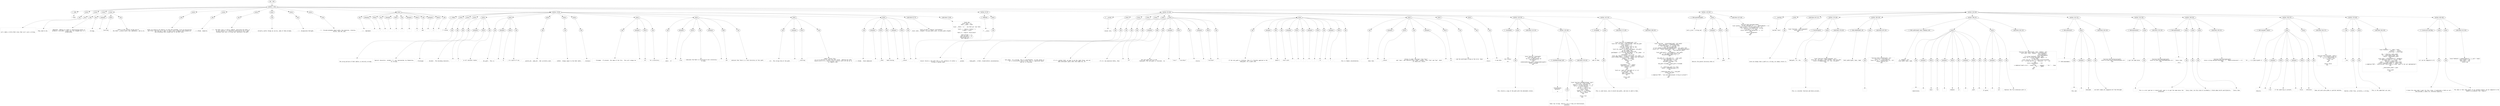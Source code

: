 digraph lpegNode {

node [fontname=Helvetica]
edge [style=dashed]

doc_0 [label="doc - 440"]


doc_0 -> { section_1}
{rank=same; section_1}

section_1 [label="section: 1-262"]


// END RANK doc_0

section_1 -> { header_2 prose_3 prose_4 prose_5 prose_6 prose_7 prose_8 prose_9 prose_10 prose_11 prose_12 prose_13 section_14 section_15 section_16 section_17 section_18}
{rank=same; header_2 prose_3 prose_4 prose_5 prose_6 prose_7 prose_8 prose_9 prose_10 prose_11 prose_12 prose_13 section_14 section_15 section_16 section_17 section_18}

header_2 [label="1 : Path"]

prose_3 [label="prose"]

prose_4 [label="prose"]

prose_5 [label="prose"]

prose_6 [label="prose"]

prose_7 [label="prose"]

prose_8 [label="prose"]

prose_9 [label="prose"]

prose_10 [label="prose"]

prose_11 [label="prose"]

prose_12 [label="prose"]

prose_13 [label="prose"]

section_14 [label="section: 35-90"]

section_15 [label="section: 91-93"]

section_16 [label="section: 94-166"]

section_17 [label="section: 243-262"]

section_18 [label="section: 263-404"]


// END RANK section_1

header_2 -> leaf_19
leaf_19  [color=Gray,shape=rectangle,fontname=Inconsolata,label="* Path"]
// END RANK header_2

prose_3 -> { raw_20}
{rank=same; raw_20}

raw_20 [label="raw"]


// END RANK prose_3

raw_20 -> leaf_21
leaf_21  [color=Gray,shape=rectangle,fontname=Inconsolata,label="


Let's make a little Path class that isn't just a string.
"]
// END RANK raw_20

prose_4 -> { raw_22}
{rank=same; raw_22}

raw_22 [label="raw"]


// END RANK prose_4

raw_22 -> leaf_23
leaf_23  [color=Gray,shape=rectangle,fontname=Inconsolata,label="
They need to be:
"]
// END RANK raw_22

prose_5 -> { raw_24}
{rank=same; raw_24}

raw_24 [label="raw"]


// END RANK prose_5

raw_24 -> leaf_25
leaf_25  [color=Gray,shape=rectangle,fontname=Inconsolata,label="
-  Immutable. Adding to a path or substituting within it
   produces a new path; a path can't be changed once it's
   established.
"]
// END RANK raw_24

prose_6 -> { raw_26 prespace_27 literal_28 raw_29}
{rank=same; raw_26 prespace_27 literal_28 raw_29}

raw_26 [label="raw"]

prespace_27 [label="prespace"]

literal_28 [label="literal"]

raw_29 [label="raw"]


// END RANK prose_6

raw_26 -> leaf_30
leaf_30  [color=Gray,shape=rectangle,fontname=Inconsolata,label="
-  Stringy. "]
// END RANK raw_26

prespace_27 -> leaf_31
leaf_31  [color=Gray,shape=rectangle,fontname=Inconsolata,label=" "]
// END RANK prespace_27

literal_28 -> leaf_32
leaf_32  [color=Gray,shape=rectangle,fontname=Inconsolata,label="tostring"]
// END RANK literal_28

raw_29 -> leaf_33
leaf_33  [color=Gray,shape=rectangle,fontname=Inconsolata,label=" gives us the literal string rep of
   the Path, __concat works (but immutably), and so on.
"]
// END RANK raw_29

prose_7 -> { raw_34}
{rank=same; raw_34}

raw_34 [label="raw"]


// END RANK prose_7

raw_34 -> leaf_35
leaf_35  [color=Gray,shape=rectangle,fontname=Inconsolata,label="
Paths are going to be heavily re-used and extended, first by Directories
and Files, and then we'll want to take a pass a making them grammatical
and extending their properties to the URI class.
"]
// END RANK raw_34

prose_8 -> { raw_36}
{rank=same; raw_36}

raw_36 [label="raw"]


// END RANK prose_8

raw_36 -> leaf_37
leaf_37  [color=Gray,shape=rectangle,fontname=Inconsolata,label="
- [ ] #Todo  Simplify
"]
// END RANK raw_36

prose_9 -> { raw_38}
{rank=same; raw_38}

raw_38 [label="raw"]


// END RANK prose_9

raw_38 -> leaf_39
leaf_39  [color=Gray,shape=rectangle,fontname=Inconsolata,label="
  - [ ]  The Path class is overly complex. Splitting the paths is
         an anti-pattern; it should be refactored to be a light
         holding class over a string that represents the path.
"]
// END RANK raw_38

prose_10 -> { raw_40}
{rank=same; raw_40}

raw_40 [label="raw"]


// END RANK prose_10

raw_40 -> leaf_41
leaf_41  [color=Gray,shape=rectangle,fontname=Inconsolata,label="
         Actually useful things we can do, some of them already:
"]
// END RANK raw_40

prose_11 -> { raw_42}
{rank=same; raw_42}

raw_42 [label="raw"]


// END RANK prose_11

raw_42 -> leaf_43
leaf_43  [color=Gray,shape=rectangle,fontname=Inconsolata,label="
    - [ ]  Encapsulate Penlight.
"]
// END RANK raw_42

prose_12 -> { raw_44}
{rank=same; raw_44}

raw_44 [label="raw"]


// END RANK prose_12

raw_44 -> leaf_45
leaf_45  [color=Gray,shape=rectangle,fontname=Inconsolata,label="
    - [ ]  Provide metadata about paths like absolute, relative,
           exists, and the like.
"]
// END RANK raw_44

prose_13 -> { raw_46 prespace_47 literal_48 raw_49 prespace_50 literal_51 raw_52 prespace_53 literal_54 raw_55 prespace_56 literal_57 raw_58}
{rank=same; raw_46 prespace_47 literal_48 raw_49 prespace_50 literal_51 raw_52 prespace_53 literal_54 raw_55 prespace_56 literal_57 raw_58}

raw_46 [label="raw"]

prespace_47 [label="prespace"]

literal_48 [label="literal"]

raw_49 [label="raw"]

prespace_50 [label="prespace"]

literal_51 [label="literal"]

raw_52 [label="raw"]

prespace_53 [label="prespace"]

literal_54 [label="literal"]

raw_55 [label="raw"]

prespace_56 [label="prespace"]

literal_57 [label="literal"]

raw_58 [label="raw"]


// END RANK prose_13

raw_46 -> leaf_59
leaf_59  [color=Gray,shape=rectangle,fontname=Inconsolata,label="
    - [ ]  Implement"]
// END RANK raw_46

prespace_47 -> leaf_60
leaf_60  [color=Gray,shape=rectangle,fontname=Inconsolata,label=" "]
// END RANK prespace_47

literal_48 -> leaf_61
leaf_61  [color=Gray,shape=rectangle,fontname=Inconsolata,label="*"]
// END RANK literal_48

raw_49 -> leaf_62
leaf_62  [color=Gray,shape=rectangle,fontname=Inconsolata,label="."]
// END RANK raw_49

prespace_50 -> leaf_63
leaf_63  [color=Gray,shape=rectangle,fontname=Inconsolata,label=" "]
// END RANK prespace_50

literal_51 -> leaf_64
leaf_64  [color=Gray,shape=rectangle,fontname=Inconsolata,label="~"]
// END RANK literal_51

raw_52 -> leaf_65
leaf_65  [color=Gray,shape=rectangle,fontname=Inconsolata,label=","]
// END RANK raw_52

prespace_53 -> leaf_66
leaf_66  [color=Gray,shape=rectangle,fontname=Inconsolata,label=" "]
// END RANK prespace_53

literal_54 -> leaf_67
leaf_67  [color=Gray,shape=rectangle,fontname=Inconsolata,label="./"]
// END RANK literal_54

raw_55 -> leaf_68
leaf_68  [color=Gray,shape=rectangle,fontname=Inconsolata,label=" and"]
// END RANK raw_55

prespace_56 -> leaf_69
leaf_69  [color=Gray,shape=rectangle,fontname=Inconsolata,label=" "]
// END RANK prespace_56

literal_57 -> leaf_70
leaf_70  [color=Gray,shape=rectangle,fontname=Inconsolata,label="../"]
// END RANK literal_57

raw_58 -> leaf_71
leaf_71  [color=Gray,shape=rectangle,fontname=Inconsolata,label=".

"]
// END RANK raw_58

section_14 -> { header_72 prose_73 prose_74 prose_75 prose_76 prose_77 prose_78 prose_79 prose_80 prose_81 prose_82 prose_83 prose_84 codeblock_85 codeblock_86}
{rank=same; header_72 prose_73 prose_74 prose_75 prose_76 prose_77 prose_78 prose_79 prose_80 prose_81 prose_82 prose_83 prose_84 codeblock_85 codeblock_86}

header_72 [label="2 : Fields"]

prose_73 [label="prose"]

prose_74 [label="prose"]

prose_75 [label="prose"]

prose_76 [label="prose"]

prose_77 [label="prose"]

prose_78 [label="prose"]

prose_79 [label="prose"]

prose_80 [label="prose"]

prose_81 [label="prose"]

prose_82 [label="prose"]

prose_83 [label="prose"]

prose_84 [label="prose"]

codeblock_85 [label="code block 67-70"]

codeblock_86 [label="code block 72-88"]


// END RANK section_14

header_72 -> leaf_87
leaf_87  [color=Gray,shape=rectangle,fontname=Inconsolata,label="** Fields"]
// END RANK header_72

prose_73 -> { raw_88}
{rank=same; raw_88}

raw_88 [label="raw"]


// END RANK prose_73

raw_88 -> leaf_89
leaf_89  [color=Gray,shape=rectangle,fontname=Inconsolata,label="

The array portion of Path tables is entirely strings.
"]
// END RANK raw_88

prose_74 -> { raw_90}
{rank=same; raw_90}

raw_90 [label="raw"]


// END RANK prose_74

raw_90 -> leaf_91
leaf_91  [color=Gray,shape=rectangle,fontname=Inconsolata,label="
Special characters, notably \"/\", are represented, by themselves,
as strings.
"]
// END RANK raw_90

prose_75 -> { raw_92}
{rank=same; raw_92}

raw_92 [label="raw"]


// END RANK prose_75

raw_92 -> leaf_93
leaf_93  [color=Gray,shape=rectangle,fontname=Inconsolata,label="
- Prototype
"]
// END RANK raw_92

prose_76 -> { raw_94 prespace_95 literal_96 raw_97}
{rank=same; raw_94 prespace_95 literal_96 raw_97}

raw_94 [label="raw"]

prespace_95 [label="prespace"]

literal_96 [label="literal"]

raw_97 [label="raw"]


// END RANK prose_76

raw_94 -> leaf_98
leaf_98  [color=Gray,shape=rectangle,fontname=Inconsolata,label="
  -  divider:  The dividing character,"]
// END RANK raw_94

prespace_95 -> leaf_99
leaf_99  [color=Gray,shape=rectangle,fontname=Inconsolata,label=" "]
// END RANK prespace_95

literal_96 -> leaf_100
leaf_100  [color=Gray,shape=rectangle,fontname=Inconsolata,label="/"]
// END RANK literal_96

raw_97 -> leaf_101
leaf_101  [color=Gray,shape=rectangle,fontname=Inconsolata,label=" in all sensible realms.
"]
// END RANK raw_97

prose_77 -> { raw_102 prespace_103 literal_104 raw_105}
{rank=same; raw_102 prespace_103 literal_104 raw_105}

raw_102 [label="raw"]

prespace_103 [label="prespace"]

literal_104 [label="literal"]

raw_105 [label="raw"]


// END RANK prose_77

raw_102 -> leaf_106
leaf_106  [color=Gray,shape=rectangle,fontname=Inconsolata,label="
  -  div_patt:  This is"]
// END RANK raw_102

prespace_103 -> leaf_107
leaf_107  [color=Gray,shape=rectangle,fontname=Inconsolata,label=" "]
// END RANK prespace_103

literal_104 -> leaf_108
leaf_108  [color=Gray,shape=rectangle,fontname=Inconsolata,label="%/"]
// END RANK literal_104

raw_105 -> leaf_109
leaf_109  [color=Gray,shape=rectangle,fontname=Inconsolata,label=", in a quirk of Lua.
"]
// END RANK raw_105

prose_78 -> { raw_110}
{rank=same; raw_110}

raw_110 [label="raw"]


// END RANK prose_78

raw_110 -> leaf_111
leaf_111  [color=Gray,shape=rectangle,fontname=Inconsolata,label="
  -  parent_dir, same_dir:  Not currently used.
"]
// END RANK raw_110

prose_79 -> { raw_112}
{rank=same; raw_112}

raw_112 [label="raw"]


// END RANK prose_79

raw_112 -> leaf_113
leaf_113  [color=Gray,shape=rectangle,fontname=Inconsolata,label="
  -  isPath:  Always equal to the Path table.
"]
// END RANK raw_112

prose_80 -> { raw_114}
{rank=same; raw_114}

raw_114 [label="raw"]


// END RANK prose_80

raw_114 -> leaf_115
leaf_115  [color=Gray,shape=rectangle,fontname=Inconsolata,label="
- Instance
"]
// END RANK raw_114

prose_81 -> { raw_116 prespace_117 literal_118 raw_119}
{rank=same; raw_116 prespace_117 literal_118 raw_119}

raw_116 [label="raw"]

prespace_117 [label="prespace"]

literal_118 [label="literal"]

raw_119 [label="raw"]


// END RANK prose_81

raw_116 -> leaf_120
leaf_120  [color=Gray,shape=rectangle,fontname=Inconsolata,label="
  -  filename:  If present, the name of the file.  This will always be
               "]
// END RANK raw_116

prespace_117 -> leaf_121
leaf_121  [color=Gray,shape=rectangle,fontname=Inconsolata,label=" "]
// END RANK prespace_117

literal_118 -> leaf_122
leaf_122  [color=Gray,shape=rectangle,fontname=Inconsolata,label="nil"]
// END RANK literal_118

raw_119 -> leaf_123
leaf_123  [color=Gray,shape=rectangle,fontname=Inconsolata,label=" for a directory.
"]
// END RANK raw_119

prose_82 -> { raw_124 prespace_125 literal_126 raw_127 prespace_128 bold_129 raw_130}
{rank=same; raw_124 prespace_125 literal_126 raw_127 prespace_128 bold_129 raw_130}

raw_124 [label="raw"]

prespace_125 [label="prespace"]

literal_126 [label="literal"]

raw_127 [label="raw"]

prespace_128 [label="prespace"]

bold_129 [label="bold"]

raw_130 [label="raw"]


// END RANK prose_82

raw_124 -> leaf_131
leaf_131  [color=Gray,shape=rectangle,fontname=Inconsolata,label="
  -  isDir:  If"]
// END RANK raw_124

prespace_125 -> leaf_132
leaf_132  [color=Gray,shape=rectangle,fontname=Inconsolata,label=" "]
// END RANK prespace_125

literal_126 -> leaf_133
leaf_133  [color=Gray,shape=rectangle,fontname=Inconsolata,label="true"]
// END RANK literal_126

raw_127 -> leaf_134
leaf_134  [color=Gray,shape=rectangle,fontname=Inconsolata,label=", indicates the Path is structured to be a directory.
        It does"]
// END RANK raw_127

prespace_128 -> leaf_135
leaf_135  [color=Gray,shape=rectangle,fontname=Inconsolata,label=" "]
// END RANK prespace_128

bold_129 -> leaf_136
leaf_136  [color=Gray,shape=rectangle,fontname=Inconsolata,label="not"]
// END RANK bold_129

raw_130 -> leaf_137
leaf_137  [color=Gray,shape=rectangle,fontname=Inconsolata,label=" indicate that there is a real directory at this path.
"]
// END RANK raw_130

prose_83 -> { raw_138 prespace_139 literal_140 raw_141}
{rank=same; raw_138 prespace_139 literal_140 raw_141}

raw_138 [label="raw"]

prespace_139 [label="prespace"]

literal_140 [label="literal"]

raw_141 [label="raw"]


// END RANK prose_83

raw_138 -> leaf_142
leaf_142  [color=Gray,shape=rectangle,fontname=Inconsolata,label="
  -  str:  The string form of the path. "]
// END RANK raw_138

prespace_139 -> leaf_143
leaf_143  [color=Gray,shape=rectangle,fontname=Inconsolata,label=" "]
// END RANK prespace_139

literal_140 -> leaf_144
leaf_144  [color=Gray,shape=rectangle,fontname=Inconsolata,label="__tostring"]
// END RANK literal_140

raw_141 -> leaf_145
leaf_145  [color=Gray,shape=rectangle,fontname=Inconsolata,label=" simply returns this,
           it is in-contract to read from this field.  Nothing but Path
           should write to it, which we won't enforce until we can do so
           at compile time.
"]
// END RANK raw_141

prose_84 -> { raw_146 prespace_147 literal_148 raw_149 prespace_150 literal_151 raw_152}
{rank=same; raw_146 prespace_147 literal_148 raw_149 prespace_150 literal_151 raw_152}

raw_146 [label="raw"]

prespace_147 [label="prespace"]

literal_148 [label="literal"]

raw_149 [label="raw"]

prespace_150 [label="prespace"]

literal_151 [label="literal"]

raw_152 [label="raw"]


// END RANK prose_84

raw_146 -> leaf_153
leaf_153  [color=Gray,shape=rectangle,fontname=Inconsolata,label="
- [ ] #todo   Check memoized"]
// END RANK raw_146

prespace_147 -> leaf_154
leaf_154  [color=Gray,shape=rectangle,fontname=Inconsolata,label=" "]
// END RANK prespace_147

literal_148 -> leaf_155
leaf_155  [color=Gray,shape=rectangle,fontname=Inconsolata,label="__Path"]
// END RANK literal_148

raw_149 -> leaf_156
leaf_156  [color=Gray,shape=rectangle,fontname=Inconsolata,label=" table during"]
// END RANK raw_149

prespace_150 -> leaf_157
leaf_157  [color=Gray,shape=rectangle,fontname=Inconsolata,label=" "]
// END RANK prespace_150

literal_151 -> leaf_158
leaf_158  [color=Gray,shape=rectangle,fontname=Inconsolata,label="__concat"]
// END RANK literal_151

raw_152 -> leaf_159
leaf_159  [color=Gray,shape=rectangle,fontname=Inconsolata,label=".
"]
// END RANK raw_152

codeblock_85 -> leaf_160
leaf_160  [color=Gray,shape=rectangle,fontname=Inconsolata,label="local pl_mini = require \"util/plmini\"
local isdir, relpath = pl_mini.path.isdir, pl_mini.path.relpath"]
// END RANK codeblock_85

codeblock_86 -> leaf_161
leaf_161  [color=Gray,shape=rectangle,fontname=Inconsolata,label="local new
local Path = {}
Path.__index = Path

local __Paths = {} -- one Path per real Path

local s = require \"status\" ()
s.angry = false

Path.it = require \"kore/check\"

Path.divider = \"/\"
Path.div_patt = \"%/\"
Path.parent_dir = \"..\"
Path.same_dir = \".\""]
// END RANK codeblock_86

section_15 -> { header_162 prose_163}
{rank=same; header_162 prose_163}

header_162 [label="2 : Methods"]

prose_163 [label="prose"]


// END RANK section_15

header_162 -> leaf_164
leaf_164  [color=Gray,shape=rectangle,fontname=Inconsolata,label="
** __conca"]
// END RANK header_162

prose_163 -> { raw_165}
{rank=same; raw_165}

raw_165 [label="raw"]


// END RANK prose_163

raw_165 -> leaf_166
leaf_166  [color=Gray,shape=rectangle,fontname=Inconsolata,label="

"]
// END RANK raw_165

section_16 -> { header_167 prose_168 prose_169 prose_170 prose_171 prose_172 prose_173 prose_174 prose_175 prose_176 prose_177 section_178 section_179}
{rank=same; header_167 prose_168 prose_169 prose_170 prose_171 prose_172 prose_173 prose_174 prose_175 prose_176 prose_177 section_178 section_179}

header_167 [label="2 : __concat"]

prose_168 [label="prose"]

prose_169 [label="prose"]

prose_170 [label="prose"]

prose_171 [label="prose"]

prose_172 [label="prose"]

prose_173 [label="prose"]

prose_174 [label="prose"]

prose_175 [label="prose"]

prose_176 [label="prose"]

prose_177 [label="prose"]

section_178 [label="section: 129-144"]

section_179 [label="section: 167-242"]


// END RANK section_16

header_167 -> leaf_180
leaf_180  [color=Gray,shape=rectangle,fontname=Inconsolata,label="
Concat retu"]
// END RANK header_167

prose_168 -> { raw_181}
{rank=same; raw_181}

raw_181 [label="raw"]


// END RANK prose_168

raw_181 -> leaf_182
leaf_182  [color=Gray,shape=rectangle,fontname=Inconsolata,label="

Concat returns a new path that is the synthesis of either a
string or another path.
"]
// END RANK raw_181

prose_169 -> { raw_183}
{rank=same; raw_183}

raw_183 [label="raw"]


// END RANK prose_169

raw_183 -> leaf_184
leaf_184  [color=Gray,shape=rectangle,fontname=Inconsolata,label="
- params
"]
// END RANK raw_183

prose_170 -> { raw_185}
{rank=same; raw_185}

raw_185 [label="raw"]


// END RANK prose_170

raw_185 -> leaf_186
leaf_186  [color=Gray,shape=rectangle,fontname=Inconsolata,label="
  -  head_path:  A Path. Cloned before concatenation.
"]
// END RANK raw_185

prose_171 -> { raw_187}
{rank=same; raw_187}

raw_187 [label="raw"]


// END RANK prose_171

raw_187 -> leaf_188
leaf_188  [color=Gray,shape=rectangle,fontname=Inconsolata,label="
  -  tail_path:  If a String, this is concatenated.  If the result is
           not a structurally valid string, this is complained about
           and nil is returned.
"]
// END RANK raw_187

prose_172 -> { raw_189}
{rank=same; raw_189}

raw_189 [label="raw"]


// END RANK prose_172

raw_189 -> leaf_190
leaf_190  [color=Gray,shape=rectangle,fontname=Inconsolata,label="
           If it's another Path, we want to do the right thing, and not
           make developers guess what that might be, so:
"]
// END RANK raw_189

prose_173 -> { raw_191 prespace_192 bold_193 raw_194 prespace_195 literal_196 raw_197 prespace_198 literal_199 raw_200}
{rank=same; raw_191 prespace_192 bold_193 raw_194 prespace_195 literal_196 raw_197 prespace_198 literal_199 raw_200}

raw_191 [label="raw"]

prespace_192 [label="prespace"]

bold_193 [label="bold"]

raw_194 [label="raw"]

prespace_195 [label="prespace"]

literal_196 [label="literal"]

raw_197 [label="raw"]

prespace_198 [label="prespace"]

literal_199 [label="literal"]

raw_200 [label="raw"]


// END RANK prose_173

raw_191 -> leaf_201
leaf_201  [color=Gray,shape=rectangle,fontname=Inconsolata,label="
           If it's two absolute Paths, then"]
// END RANK raw_191

prespace_192 -> leaf_202
leaf_202  [color=Gray,shape=rectangle,fontname=Inconsolata,label=" "]
// END RANK prespace_192

bold_193 -> leaf_203
leaf_203  [color=Gray,shape=rectangle,fontname=Inconsolata,label="iff"]
// END RANK bold_193

raw_194 -> leaf_204
leaf_204  [color=Gray,shape=rectangle,fontname=Inconsolata,label=" the tail_path nests in the
           head_path, the tail_path is returned.  So"]
// END RANK raw_194

prespace_195 -> leaf_205
leaf_205  [color=Gray,shape=rectangle,fontname=Inconsolata,label=" "]
// END RANK prespace_195

literal_196 -> leaf_206
leaf_206  [color=Gray,shape=rectangle,fontname=Inconsolata,label="\"/usr/\" .. \"/usr/bin/\""]
// END RANK literal_196

raw_197 -> leaf_207
leaf_207  [color=Gray,shape=rectangle,fontname=Inconsolata,label="
           returns"]
// END RANK raw_197

prespace_198 -> leaf_208
leaf_208  [color=Gray,shape=rectangle,fontname=Inconsolata,label=" "]
// END RANK prespace_198

literal_199 -> leaf_209
leaf_209  [color=Gray,shape=rectangle,fontname=Inconsolata,label="\"/usr/bin\""]
// END RANK literal_199

raw_200 -> leaf_210
leaf_210  [color=Gray,shape=rectangle,fontname=Inconsolata,label=".
"]
// END RANK raw_200

prose_174 -> { raw_211 prespace_212 italic_213 raw_214 prespace_215 literal_216 raw_217 prespace_218 literal_219 raw_220 prespace_221 literal_222 raw_223}
{rank=same; raw_211 prespace_212 italic_213 raw_214 prespace_215 literal_216 raw_217 prespace_218 literal_219 raw_220 prespace_221 literal_222 raw_223}

raw_211 [label="raw"]

prespace_212 [label="prespace"]

italic_213 [label="italic"]

raw_214 [label="raw"]

prespace_215 [label="prespace"]

literal_216 [label="literal"]

raw_217 [label="raw"]

prespace_218 [label="prespace"]

literal_219 [label="literal"]

raw_220 [label="raw"]

prespace_221 [label="prespace"]

literal_222 [label="literal"]

raw_223 [label="raw"]


// END RANK prose_174

raw_211 -> leaf_224
leaf_224  [color=Gray,shape=rectangle,fontname=Inconsolata,label="
           If the tail_path is relative, then it's flexibly applied to the
           head_path. For a path that"]
// END RANK raw_211

prespace_212 -> leaf_225
leaf_225  [color=Gray,shape=rectangle,fontname=Inconsolata,label=" "]
// END RANK prespace_212

italic_213 -> leaf_226
leaf_226  [color=Gray,shape=rectangle,fontname=Inconsolata,label="doesn't"]
// END RANK italic_213

raw_214 -> leaf_227
leaf_227  [color=Gray,shape=rectangle,fontname=Inconsolata,label=" start with"]
// END RANK raw_214

prespace_215 -> leaf_228
leaf_228  [color=Gray,shape=rectangle,fontname=Inconsolata,label=" "]
// END RANK prespace_215

literal_216 -> leaf_229
leaf_229  [color=Gray,shape=rectangle,fontname=Inconsolata,label="."]
// END RANK literal_216

raw_217 -> leaf_230
leaf_230  [color=Gray,shape=rectangle,fontname=Inconsolata,label=","]
// END RANK raw_217

prespace_218 -> leaf_231
leaf_231  [color=Gray,shape=rectangle,fontname=Inconsolata,label=" "]
// END RANK prespace_218

literal_219 -> leaf_232
leaf_232  [color=Gray,shape=rectangle,fontname=Inconsolata,label=".."]
// END RANK literal_219

raw_220 -> leaf_233
leaf_233  [color=Gray,shape=rectangle,fontname=Inconsolata,label=", or"]
// END RANK raw_220

prespace_221 -> leaf_234
leaf_234  [color=Gray,shape=rectangle,fontname=Inconsolata,label=" "]
// END RANK prespace_221

literal_222 -> leaf_235
leaf_235  [color=Gray,shape=rectangle,fontname=Inconsolata,label="*"]
// END RANK literal_222

raw_223 -> leaf_236
leaf_236  [color=Gray,shape=rectangle,fontname=Inconsolata,label=",
           this is simple concatenation.
"]
// END RANK raw_223

prose_175 -> { raw_237 prespace_238 literal_239 raw_240 prespace_241 literal_242 raw_243}
{rank=same; raw_237 prespace_238 literal_239 raw_240 prespace_241 literal_242 raw_243}

raw_237 [label="raw"]

prespace_238 [label="prespace"]

literal_239 [label="literal"]

raw_240 [label="raw"]

prespace_241 [label="prespace"]

literal_242 [label="literal"]

raw_243 [label="raw"]


// END RANK prose_175

raw_237 -> leaf_244
leaf_244  [color=Gray,shape=rectangle,fontname=Inconsolata,label="
           Note that"]
// END RANK raw_237

prespace_238 -> leaf_245
leaf_245  [color=Gray,shape=rectangle,fontname=Inconsolata,label=" "]
// END RANK prespace_238

literal_239 -> leaf_246
leaf_246  [color=Gray,shape=rectangle,fontname=Inconsolata,label="__concat"]
// END RANK literal_239

raw_240 -> leaf_247
leaf_247  [color=Gray,shape=rectangle,fontname=Inconsolata,label=" refuses to make \"foo//bar\" from \"foo/\"
           and \"/bar\", and similarly won't make \"/foobar\" from \"/foo\" and \"bar\". Both
           of these will return"]
// END RANK raw_240

prespace_241 -> leaf_248
leaf_248  [color=Gray,shape=rectangle,fontname=Inconsolata,label=" "]
// END RANK prespace_241

literal_242 -> leaf_249
leaf_249  [color=Gray,shape=rectangle,fontname=Inconsolata,label="nil"]
// END RANK literal_242

raw_243 -> leaf_250
leaf_250  [color=Gray,shape=rectangle,fontname=Inconsolata,label=", and the malformed string as the error. #nyi


"]
// END RANK raw_243

prose_176 -> { raw_251}
{rank=same; raw_251}

raw_251 [label="raw"]


// END RANK prose_176

raw_251 -> leaf_252
leaf_252  [color=Gray,shape=rectangle,fontname=Inconsolata,label="
- return
"]
// END RANK raw_251

prose_177 -> { raw_253}
{rank=same; raw_253}

raw_253 [label="raw"]


// END RANK prose_177

raw_253 -> leaf_254
leaf_254  [color=Gray,shape=rectangle,fontname=Inconsolata,label="
  - A new Path.

"]
// END RANK raw_253

section_178 -> { header_255 prose_256 codeblock_257 section_258}
{rank=same; header_255 prose_256 codeblock_257 section_258}

header_255 [label="3 : clone(path)"]

prose_256 [label="prose"]

codeblock_257 [label="code block 133-142"]

section_258 [label="section: 145-166"]


// END RANK section_178

header_255 -> leaf_259
leaf_259  [color=Gray,shape=rectangle,fontname=Inconsolata,label="ble stolen.

#!l"]
// END RANK header_255

prose_256 -> { raw_260}
{rank=same; raw_260}

raw_260 [label="raw"]


// END RANK prose_256

raw_260 -> leaf_261
leaf_261  [color=Gray,shape=rectangle,fontname=Inconsolata,label="

This returns a copy of the path with the metatable stolen.
"]
// END RANK raw_260

codeblock_257 -> leaf_262
leaf_262  [color=Gray,shape=rectangle,fontname=Inconsolata,label="local function clone(path)
  local new_path = {}
  for k,v in pairs(path) do
    new_path[k] = v
  end
  setmetatable(new_path, getmetatable(path))
  return new_path
end"]
// END RANK codeblock_257

section_258 -> { header_263 prose_264 codeblock_265}
{rank=same; header_263 prose_264 codeblock_265}

header_263 [label="4 : endsMatch(head, tail)"]

prose_264 [label="prose"]

codeblock_265 [label="code block 150-165"]


// END RANK section_258

header_263 -> leaf_266
leaf_266  [color=Gray,shape=rectangle,fontname=Inconsolata,label=" heterosexual,
pathwise.

#"]
// END RANK header_263

prose_264 -> { raw_267}
{rank=same; raw_267}

raw_267 [label="raw"]


// END RANK prose_264

raw_267 -> leaf_268
leaf_268  [color=Gray,shape=rectangle,fontname=Inconsolata,label="

Takes two strings. Returns true if they are heterosexual,
pathwise.
"]
// END RANK raw_267

codeblock_265 -> leaf_269
leaf_269  [color=Gray,shape=rectangle,fontname=Inconsolata,label="local function endsMatch(head, tail)
   local div = Path.divider
   head_b = string.sub(head, -2, -1)
   tail_b = string.sub(tail, 1, 1)
   if div == head_b
      and div == tail_b then
      return false
   elseif div ~= head_b
      and div ~= tail_b then
      return false
   end

   return true
end"]
// END RANK codeblock_265

section_179 -> { header_270 prose_271 codeblock_272 codeblock_273}
{rank=same; header_270 prose_271 codeblock_272 codeblock_273}

header_270 [label="3 : stringAwk"]

prose_271 [label="prose"]

codeblock_272 [label="code block 171-205"]

codeblock_273 [label="code block 208-240"]


// END RANK section_179

header_270 -> leaf_274
leaf_274  [color=Gray,shape=rectangle,fontname=Inconsolata,label=" add to them."]
// END RANK header_270

prose_271 -> { raw_275}
{rank=same; raw_275}

raw_275 [label="raw"]


// END RANK prose_271

raw_275 -> leaf_276
leaf_276  [color=Gray,shape=rectangle,fontname=Inconsolata,label="

This is used twice, once to build new paths, and once to add to them.
"]
// END RANK raw_275

codeblock_272 -> leaf_277
leaf_277  [color=Gray,shape=rectangle,fontname=Inconsolata,label="local function stringAwk(path, str)
  local div, div_patt = Path.divider, Path.div_patt
  local phrase = \"\"
  local remain = str
    -- chew the string like Pac Man
  while remain  do
    local dir_index = string.find(remain, div_patt)
    if dir_index then
      -- add the handle minus div
      path[#path + 1] = string.sub(remain, 1, dir_index - 1)
      -- then the div
      path[#path + 1] = div
      local new_remain = string.sub(remain, dir_index + 1)
      assert(#new_remain < #remain, \"remain must decrease\")
      remain = new_remain
      if remain == \"\" then
        remain = nil
      end
    else
      -- file
      path[#path + 1] = remain
      path.filename = remain
      remain = nil
    end
  end
   local ps = path.str and path.str or str
  if isdir(ps) then
    path.isDir = true
      path.filename = nil
  end

  return path
end"]
// END RANK codeblock_272

codeblock_273 -> leaf_278
leaf_278  [color=Gray,shape=rectangle,fontname=Inconsolata,label="local function __concat(head_path, tail_path)
  local new_path = clone(head_path)
  if type(tail_path) == 'string' then
    -- use the stringbuilder
      if not endsMatch(head_path[#head_path], tail_path) then
         return nil, \"cannot build path from \" .. tostring(head_path)
                     .. \" and \" .. tostring(tail_path)
      end
    local path_parts = stringAwk({}, tail_path)
    for _, v in ipairs(path_parts) do
      new_path[#new_path + 1] = v
    end

    new_path.str = new_path.str .. tail_path
    if isdir(new_path.str) then
      new_path.isDir = true
      new_path.filename = nil
    else
      new_path.filename = path_parts.filename
    end

    if __Paths[new_path.str] then
      return __Paths[new_path.str]
    end

      __Paths[new_path.str] = new_path
    return new_path
  else
    s:complain(\"NYI\", \"can only concatenate string at present\")
  end
end"]
// END RANK codeblock_273

section_17 -> { header_279 prose_280 codeblock_281}
{rank=same; header_279 prose_280 codeblock_281}

header_279 [label="2 : Path.parentDir(path)"]

prose_280 [label="prose"]

codeblock_281 [label="code block 247-260"]


// END RANK section_17

header_279 -> leaf_282
leaf_282  [color=Gray,shape=rectangle,fontname=Inconsolata,label="ocal p_last = string.sub"]
// END RANK header_279

prose_280 -> { raw_283 prespace_284 literal_285 raw_286}
{rank=same; raw_283 prespace_284 literal_285 raw_286}

raw_283 [label="raw"]

prespace_284 [label="prespace"]

literal_285 [label="literal"]

raw_286 [label="raw"]


// END RANK prose_280

raw_283 -> leaf_287
leaf_287  [color=Gray,shape=rectangle,fontname=Inconsolata,label="

Returns the parent directory Path of"]
// END RANK raw_283

prespace_284 -> leaf_288
leaf_288  [color=Gray,shape=rectangle,fontname=Inconsolata,label=" "]
// END RANK prespace_284

literal_285 -> leaf_289
leaf_289  [color=Gray,shape=rectangle,fontname=Inconsolata,label="path"]
// END RANK literal_285

raw_286 -> leaf_290
leaf_290  [color=Gray,shape=rectangle,fontname=Inconsolata,label=".
"]
// END RANK raw_286

codeblock_281 -> leaf_291
leaf_291  [color=Gray,shape=rectangle,fontname=Inconsolata,label="function Path.parentDir(path)
   local parent = string.sub(path.str, 1, - (#path[#path] + 1))
   local p_last = string.sub(parent, -1)
   -- This shouldn't be needful but <shrug>
   if p_last == \"/\" then
      return new(string.sub(parent, 1, -2))
   else
      return new(parent)
   end
end

"]
// END RANK codeblock_281

section_18 -> { header_292 prose_293 codeblock_294 section_295 section_296 section_297 section_298 section_299 section_300 section_301 section_302 section_303}
{rank=same; header_292 prose_293 codeblock_294 section_295 section_296 section_297 section_298 section_299 section_300 section_301 section_302 section_303}

header_292 [label="2 : __tostring"]

prose_293 [label="prose"]

codeblock_294 [label="code block 267-271"]

section_295 [label="section: 274-284"]

section_296 [label="section: 285-295"]

section_297 [label="section: 296-321"]

section_298 [label="section: 322-331"]

section_299 [label="section: 332-339"]

section_300 [label="section: 340-355"]

section_301 [label="section: 356-374"]

section_302 [label="section: 375-404"]

section_303 [label="section: 405-440"]


// END RANK section_18

header_292 -> leaf_304
leaf_304  [color=Gray,shape=rectangle,fontname=Inconsolata,label=" builder funct"]
// END RANK header_292

prose_293 -> { raw_305}
{rank=same; raw_305}

raw_305 [label="raw"]


// END RANK prose_293

raw_305 -> leaf_306
leaf_306  [color=Gray,shape=rectangle,fontname=Inconsolata,label="

Since we always have a path as a string, we simply return it.
"]
// END RANK raw_305

codeblock_294 -> leaf_307
leaf_307  [color=Gray,shape=rectangle,fontname=Inconsolata,label="local function __tostring(path)
  return path.str
end"]
// END RANK codeblock_294

section_295 -> { header_308 prose_309 codeblock_310}
{rank=same; header_308 prose_309 codeblock_310}

header_308 [label="3 : fromString(str)"]

prose_309 [label="prose"]

codeblock_310 [label="code block 278-283"]


// END RANK section_295

header_308 -> leaf_311
leaf_311  [color=Gray,shape=rectangle,fontname=Inconsolata,label="Awk(path, str, div, "]
// END RANK header_308

prose_309 -> { raw_312}
{rank=same; raw_312}

raw_312 [label="raw"]


// END RANK prose_309

raw_312 -> leaf_313
leaf_313  [color=Gray,shape=rectangle,fontname=Inconsolata,label="

This is a builder function and hence private.
"]
// END RANK raw_312

codeblock_310 -> leaf_314
leaf_314  [color=Gray,shape=rectangle,fontname=Inconsolata,label="local function fromString(path, str)
  local div, div_patt = Path.divider, Path.div_patt
  return stringAwk(path, str, div, div_patt)
end"]
// END RANK codeblock_310

section_296 -> { header_315 prose_316 codeblock_317}
{rank=same; header_315 prose_316 codeblock_317}

header_315 [label="3 : Path.relPath(path, rel)"]

prose_316 [label="prose"]

codeblock_317 [label="code block 287-293"]


// END RANK section_296

header_315 -> leaf_318
leaf_318  [color=Gray,shape=rectangle,fontname=Inconsolata,label="Path.subFor(path, base, newb"]
// END RANK header_315

prose_316 -> { raw_319}
{rank=same; raw_319}

raw_319 [label="raw"]


// END RANK prose_316

raw_319 -> leaf_320
leaf_320  [color=Gray,shape=rectangle,fontname=Inconsolata,label="
"]
// END RANK raw_319

codeblock_317 -> leaf_321
leaf_321  [color=Gray,shape=rectangle,fontname=Inconsolata,label="function Path.relPath(path, rel)
   local rel = tostring(rel)
   local rel_str = relpath(path.str, rel)
   return new(rel_str)
end"]
// END RANK codeblock_317

section_297 -> { header_322 prose_323 prose_324 codeblock_325}
{rank=same; header_322 prose_323 prose_324 codeblock_325}

header_322 [label="3 : Path.subFor(path, base, newbase, ext)"]

prose_323 [label="prose"]

prose_324 [label="prose"]

codeblock_325 [label="code block 302-319"]


// END RANK section_297

header_322 -> leaf_326
leaf_326  [color=Gray,shape=rectangle,fontname=Inconsolata,label="e, newbase, ext)
   local path, base, newb"]
// END RANK header_322

prose_323 -> { raw_327 prespace_328 literal_329 raw_330 prespace_331 literal_332 raw_333 prespace_334 literal_335 raw_336}
{rank=same; raw_327 prespace_328 literal_329 raw_330 prespace_331 literal_332 raw_333 prespace_334 literal_335 raw_336}

raw_327 [label="raw"]

prespace_328 [label="prespace"]

literal_329 [label="literal"]

raw_330 [label="raw"]

prespace_331 [label="prespace"]

literal_332 [label="literal"]

raw_333 [label="raw"]

prespace_334 [label="prespace"]

literal_335 [label="literal"]

raw_336 [label="raw"]


// END RANK prose_323

raw_327 -> leaf_337
leaf_337  [color=Gray,shape=rectangle,fontname=Inconsolata,label="

Substitutes"]
// END RANK raw_327

prespace_328 -> leaf_338
leaf_338  [color=Gray,shape=rectangle,fontname=Inconsolata,label=" "]
// END RANK prespace_328

literal_329 -> leaf_339
leaf_339  [color=Gray,shape=rectangle,fontname=Inconsolata,label="base"]
// END RANK literal_329

raw_330 -> leaf_340
leaf_340  [color=Gray,shape=rectangle,fontname=Inconsolata,label=" for"]
// END RANK raw_330

prespace_331 -> leaf_341
leaf_341  [color=Gray,shape=rectangle,fontname=Inconsolata,label=" "]
// END RANK prespace_331

literal_332 -> leaf_342
leaf_342  [color=Gray,shape=rectangle,fontname=Inconsolata,label="newbase"]
// END RANK literal_332

raw_333 -> leaf_343
leaf_343  [color=Gray,shape=rectangle,fontname=Inconsolata,label=" in"]
// END RANK raw_333

prespace_334 -> leaf_344
leaf_344  [color=Gray,shape=rectangle,fontname=Inconsolata,label=" "]
// END RANK prespace_334

literal_335 -> leaf_345
leaf_345  [color=Gray,shape=rectangle,fontname=Inconsolata,label="path"]
// END RANK literal_335

raw_336 -> leaf_346
leaf_346  [color=Gray,shape=rectangle,fontname=Inconsolata,label=".
"]
// END RANK raw_336

prose_324 -> { raw_347 prespace_348 literal_349 raw_350}
{rank=same; raw_347 prespace_348 literal_349 raw_350}

raw_347 [label="raw"]

prespace_348 [label="prespace"]

literal_349 [label="literal"]

raw_350 [label="raw"]


// END RANK prose_324

raw_347 -> leaf_351
leaf_351  [color=Gray,shape=rectangle,fontname=Inconsolata,label="
If given"]
// END RANK raw_347

prespace_348 -> leaf_352
leaf_352  [color=Gray,shape=rectangle,fontname=Inconsolata,label=" "]
// END RANK prespace_348

literal_349 -> leaf_353
leaf_353  [color=Gray,shape=rectangle,fontname=Inconsolata,label="ext"]
// END RANK literal_349

raw_350 -> leaf_354
leaf_354  [color=Gray,shape=rectangle,fontname=Inconsolata,label=", replaces the file extension with it.
"]
// END RANK raw_350

codeblock_325 -> leaf_355
leaf_355  [color=Gray,shape=rectangle,fontname=Inconsolata,label="function Path.subFor(path, base, newbase, ext)
   local path, base, newbase = tostring(path),
                               tostring(base),
                               tostring(newbase)
   if string.find(path, base) then
      local rel = string.sub(path, #base + 1)
      if ext then
         local old_ext = pl_mini.path.extension(path)
         rel = string.sub(rel, 1, - #old_ext - 1) .. ext
      end
      return new(newbase .. rel)
   else
      s:complain(\"path error\", \"cannot sub \" .. newbase .. \" for \" .. base
                 .. \" in \" .. path)
   end
end"]
// END RANK codeblock_325

section_298 -> { header_356 prose_357 codeblock_358}
{rank=same; header_356 prose_357 codeblock_358}

header_356 [label="3 : Path:extension()"]

prose_357 [label="prose"]

codeblock_358 [label="code block 326-330"]


// END RANK section_298

header_356 -> leaf_359
leaf_359  [color=Gray,shape=rectangle,fontname=Inconsolata,label="

*** Path:basename()"]
// END RANK header_356

prose_357 -> { raw_360 prespace_361 literal_362 raw_363}
{rank=same; raw_360 prespace_361 literal_362 raw_363}

raw_360 [label="raw"]

prespace_361 [label="prespace"]

literal_362 [label="literal"]

raw_363 [label="raw"]


// END RANK prose_357

raw_360 -> leaf_364
leaf_364  [color=Gray,shape=rectangle,fontname=Inconsolata,label="

This and"]
// END RANK raw_360

prespace_361 -> leaf_365
leaf_365  [color=Gray,shape=rectangle,fontname=Inconsolata,label=" "]
// END RANK prespace_361

literal_362 -> leaf_366
leaf_366  [color=Gray,shape=rectangle,fontname=Inconsolata,label="basename"]
// END RANK literal_362

raw_363 -> leaf_367
leaf_367  [color=Gray,shape=rectangle,fontname=Inconsolata,label=" can both simply be copypasta'ed from Penlight.
"]
// END RANK raw_363

codeblock_358 -> leaf_368
leaf_368  [color=Gray,shape=rectangle,fontname=Inconsolata,label="function Path.extension(path)
   return pl_mini.path.extension(path.str)
end"]
// END RANK codeblock_358

section_299 -> { header_369 prose_370 codeblock_371}
{rank=same; header_369 prose_370 codeblock_371}

header_369 [label="3 : Path:basename()"]

prose_370 [label="prose"]

codeblock_371 [label="code block 334-338"]


// END RANK section_299

header_369 -> leaf_372
leaf_372  [color=Gray,shape=rectangle,fontname=Inconsolata,label="o get the name minus"]
// END RANK header_369

prose_370 -> { raw_373}
{rank=same; raw_373}

raw_373 [label="raw"]


// END RANK prose_370

raw_373 -> leaf_374
leaf_374  [color=Gray,shape=rectangle,fontname=Inconsolata,label="
"]
// END RANK raw_373

codeblock_371 -> leaf_375
leaf_375  [color=Gray,shape=rectangle,fontname=Inconsolata,label="function Path.basename(path)
   return pl_mini.path.basename(path.str)
end"]
// END RANK codeblock_371

section_300 -> { header_376 prose_377 prose_378 prose_379 codeblock_380}
{rank=same; header_376 prose_377 prose_378 prose_379 codeblock_380}

header_376 [label="3 : Path:barename()"]

prose_377 [label="prose"]

prose_378 [label="prose"]

prose_379 [label="prose"]

codeblock_380 [label="code block 349-353"]


// END RANK section_300

header_376 -> leaf_381
leaf_381  [color=Gray,shape=rectangle,fontname=Inconsolata,label=".

Every time.

#!lu"]
// END RANK header_376

prose_377 -> { raw_382}
{rank=same; raw_382}

raw_382 [label="raw"]


// END RANK prose_377

raw_382 -> leaf_383
leaf_383  [color=Gray,shape=rectangle,fontname=Inconsolata,label="

This is a bit jank but it should work, goal is to get the name minus the
extension.
"]
// END RANK raw_382

prose_378 -> { raw_384}
{rank=same; raw_384}

raw_384 [label="raw"]


// END RANK prose_378

raw_384 -> leaf_385
leaf_385  [color=Gray,shape=rectangle,fontname=Inconsolata,label="
Every time I do this kind of arithmetic I think about Wirth and Djikstra.
"]
// END RANK raw_384

prose_379 -> { raw_386}
{rank=same; raw_386}

raw_386 [label="raw"]


// END RANK prose_379

raw_386 -> leaf_387
leaf_387  [color=Gray,shape=rectangle,fontname=Inconsolata,label="
Every time.
"]
// END RANK raw_386

codeblock_380 -> leaf_388
leaf_388  [color=Gray,shape=rectangle,fontname=Inconsolata,label="function Path.barename(path)
   return string.sub(path:basename(), 1, -(#path:extension() + 1))
end"]
// END RANK codeblock_380

section_301 -> { header_389 prose_390 prose_391 codeblock_392}
{rank=same; header_389 prose_390 prose_391 codeblock_392}

header_389 [label="3 : Path.has(path, substr)"]

prose_390 [label="prose"]

prose_391 [label="prose"]

codeblock_392 [label="code block 362-372"]


// END RANK section_301

header_389 -> leaf_393
leaf_393  [color=Gray,shape=rectangle,fontname=Inconsolata,label=" for _, v in ipairs(path) d"]
// END RANK header_389

prose_390 -> { raw_394 prespace_395 literal_396 raw_397 prespace_398 literal_399 raw_400}
{rank=same; raw_394 prespace_395 literal_396 raw_397 prespace_398 literal_399 raw_400}

raw_394 [label="raw"]

prespace_395 [label="prespace"]

literal_396 [label="literal"]

raw_397 [label="raw"]

prespace_398 [label="prespace"]

literal_399 [label="literal"]

raw_400 [label="raw"]


// END RANK prose_390

raw_394 -> leaf_401
leaf_401  [color=Gray,shape=rectangle,fontname=Inconsolata,label="

Returns"]
// END RANK raw_394

prespace_395 -> leaf_402
leaf_402  [color=Gray,shape=rectangle,fontname=Inconsolata,label=" "]
// END RANK prespace_395

literal_396 -> leaf_403
leaf_403  [color=Gray,shape=rectangle,fontname=Inconsolata,label="true"]
// END RANK literal_396

raw_397 -> leaf_404
leaf_404  [color=Gray,shape=rectangle,fontname=Inconsolata,label=" if the substring is present,"]
// END RANK raw_397

prespace_398 -> leaf_405
leaf_405  [color=Gray,shape=rectangle,fontname=Inconsolata,label=" "]
// END RANK prespace_398

literal_399 -> leaf_406
leaf_406  [color=Gray,shape=rectangle,fontname=Inconsolata,label="false"]
// END RANK literal_399

raw_400 -> leaf_407
leaf_407  [color=Gray,shape=rectangle,fontname=Inconsolata,label=" otherwise.
"]
// END RANK raw_400

prose_391 -> { raw_408}
{rank=same; raw_408}

raw_408 [label="raw"]


// END RANK prose_391

raw_408 -> leaf_409
leaf_409  [color=Gray,shape=rectangle,fontname=Inconsolata,label="
Does not work with globs or partial matches.
"]
// END RANK raw_408

codeblock_392 -> leaf_410
leaf_410  [color=Gray,shape=rectangle,fontname=Inconsolata,label="function Path.has(path, substr)
   for _, v in ipairs(path) do
      if v == substr then
         return true
      end
   end

   return false
end"]
// END RANK codeblock_392

section_302 -> { header_411 prose_412 prose_413 codeblock_414}
{rank=same; header_411 prose_412 prose_413 codeblock_414}

header_411 [label="3 : new"]

prose_412 [label="prose"]

prose_413 [label="prose"]

codeblock_414 [label="code block 381-402"]


// END RANK section_302

header_411 -> leaf_415
leaf_415  [color=Gray,shape=rectangle,fontname=Inconsolata,label="   __tos"]
// END RANK header_411

prose_412 -> { raw_416}
{rank=same; raw_416}

raw_416 [label="raw"]


// END RANK prose_412

raw_416 -> leaf_417
leaf_417  [color=Gray,shape=rectangle,fontname=Inconsolata,label="

Builds a Path from, currently, a string.
"]
// END RANK raw_416

prose_413 -> { raw_418}
{rank=same; raw_418}

raw_418 [label="raw"]


// END RANK prose_413

raw_418 -> leaf_419
leaf_419  [color=Gray,shape=rectangle,fontname=Inconsolata,label="
This is the important use case.
"]
// END RANK raw_418

codeblock_414 -> leaf_420
leaf_420  [color=Gray,shape=rectangle,fontname=Inconsolata,label="local PathMeta = {__index = Path,
                  __concat = __concat,
                  __tostring = __tostring}

new  = function (path_seed)
  if __Paths[path_seed] then
    return __Paths[path_seed]
  end
  local path = setmetatable({}, PathMeta)
  if type(path_seed) == 'string' then
    path.str = path_seed
    path =  fromString(path, path_seed)
  elseif type(path_seed) == 'table' then
    s:complain(\"NYI\", 'construction from a Path or other table is not yet implemented')
  end

  __Paths[path_seed] = path

  return path
end"]
// END RANK codeblock_414

section_303 -> { header_421 prose_422 prose_423 codeblock_424}
{rank=same; header_421 prose_422 prose_423 codeblock_424}

header_421 [label="3 : Constructor and flag"]

prose_422 [label="prose"]

prose_423 [label="prose"]

codeblock_424 [label="code block 413-418"]


// END RANK section_303

header_421 -> leaf_425
leaf_425  [color=Gray,shape=rectangle,fontname=Inconsolata,label="ect can be compared to th"]
// END RANK header_421

prose_422 -> { raw_426}
{rank=same; raw_426}

raw_426 [label="raw"]


// END RANK prose_422

raw_426 -> leaf_427
leaf_427  [color=Gray,shape=rectangle,fontname=Inconsolata,label="

I think this does what I want for this class: it generates a Path on call,
and provides a table for reference equality.
"]
// END RANK raw_426

prose_423 -> { raw_428}
{rank=same; raw_428}

raw_428 [label="raw"]


// END RANK prose_423

raw_428 -> leaf_429
leaf_429  [color=Gray,shape=rectangle,fontname=Inconsolata,label="
The idea is that some aspect of an instance object can be compared to the
module as produced from \"require\".
"]
// END RANK raw_428

codeblock_424 -> leaf_430
leaf_430  [color=Gray,shape=rectangle,fontname=Inconsolata,label="local PathCall = setmetatable({}, {__call = new})
Path.isPath = new
Path.idEst = new
return new"]
// END RANK codeblock_424


}
